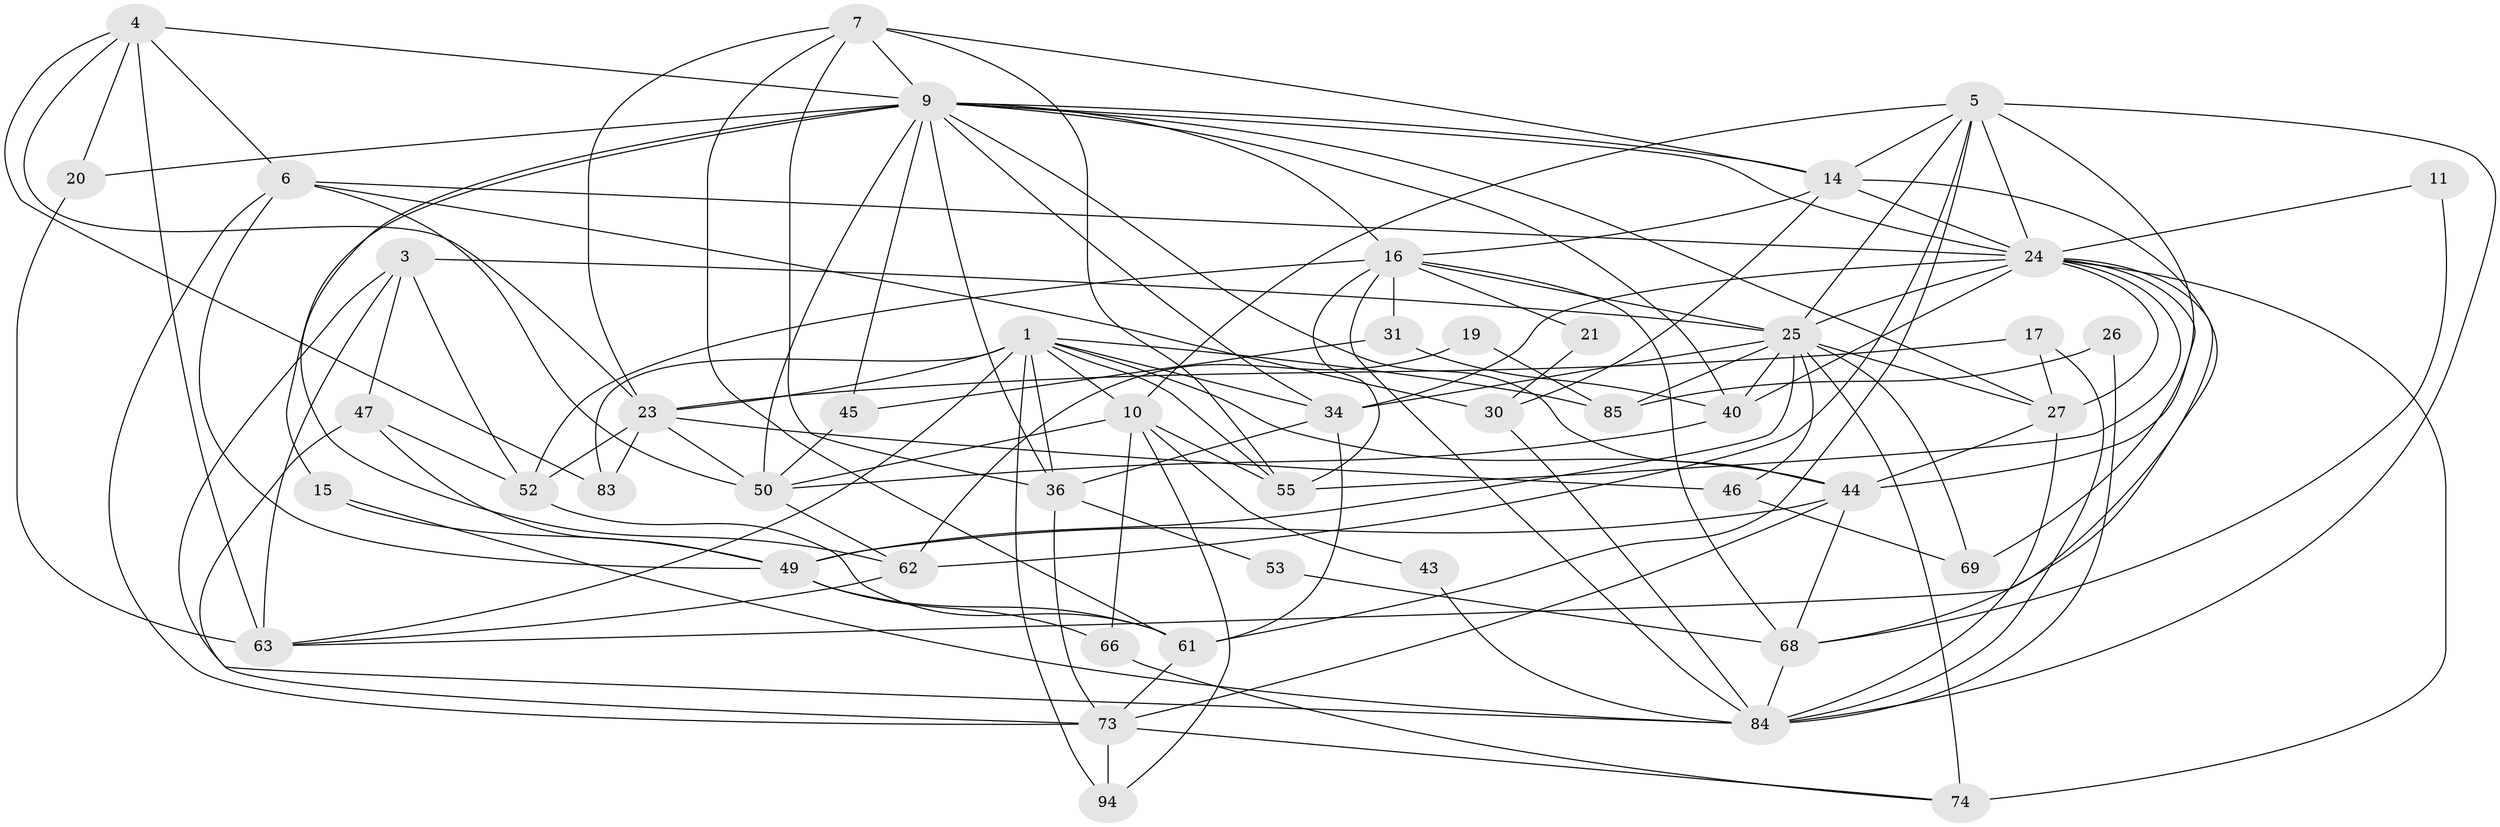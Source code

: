 // original degree distribution, {5: 0.21875, 4: 0.28125, 3: 0.20833333333333334, 2: 0.16666666666666666, 6: 0.0625, 8: 0.010416666666666666, 7: 0.052083333333333336}
// Generated by graph-tools (version 1.1) at 2025/14/03/09/25 04:14:55]
// undirected, 48 vertices, 132 edges
graph export_dot {
graph [start="1"]
  node [color=gray90,style=filled];
  1 [super="+2"];
  3 [super="+77+12"];
  4 [super="+48+13"];
  5 [super="+58+38"];
  6 [super="+29"];
  7 [super="+65"];
  9 [super="+22"];
  10 [super="+37"];
  11;
  14 [super="+71+18"];
  15;
  16 [super="+95+92"];
  17;
  19;
  20 [super="+35"];
  21;
  23 [super="+56+28"];
  24 [super="+39+79+60"];
  25 [super="+80+51+33"];
  26;
  27 [super="+67"];
  30 [super="+93"];
  31;
  34 [super="+41"];
  36 [super="+57"];
  40 [super="+76"];
  43;
  44 [super="+59"];
  45;
  46;
  47;
  49 [super="+81"];
  50 [super="+72+75+54"];
  52;
  53;
  55;
  61 [super="+89"];
  62;
  63 [super="+70"];
  66;
  68;
  69;
  73 [super="+78"];
  74;
  83;
  84 [super="+91"];
  85;
  94 [super="+96"];
  1 -- 55;
  1 -- 34;
  1 -- 44;
  1 -- 83;
  1 -- 85;
  1 -- 23 [weight=2];
  1 -- 94;
  1 -- 63;
  1 -- 36;
  1 -- 10;
  3 -- 63;
  3 -- 84;
  3 -- 47;
  3 -- 25;
  3 -- 52;
  4 -- 63 [weight=2];
  4 -- 9;
  4 -- 83;
  4 -- 23;
  4 -- 20;
  4 -- 6;
  5 -- 84;
  5 -- 24 [weight=3];
  5 -- 62;
  5 -- 44;
  5 -- 25;
  5 -- 61;
  5 -- 14 [weight=2];
  5 -- 10;
  6 -- 24;
  6 -- 49;
  6 -- 50 [weight=2];
  6 -- 73;
  6 -- 30;
  7 -- 61;
  7 -- 36;
  7 -- 55;
  7 -- 23;
  7 -- 9;
  7 -- 14;
  9 -- 34;
  9 -- 44;
  9 -- 45;
  9 -- 15;
  9 -- 16;
  9 -- 50;
  9 -- 20;
  9 -- 24;
  9 -- 62;
  9 -- 40;
  9 -- 14;
  9 -- 36;
  9 -- 27;
  10 -- 55;
  10 -- 66;
  10 -- 50;
  10 -- 43;
  10 -- 94;
  11 -- 68;
  11 -- 24;
  14 -- 30 [weight=2];
  14 -- 16;
  14 -- 24;
  14 -- 63;
  15 -- 49;
  15 -- 84;
  16 -- 55;
  16 -- 68;
  16 -- 52;
  16 -- 21;
  16 -- 31;
  16 -- 25;
  16 -- 84;
  17 -- 84;
  17 -- 23;
  17 -- 27;
  19 -- 62;
  19 -- 85;
  20 -- 63;
  21 -- 30;
  23 -- 52;
  23 -- 46;
  23 -- 83;
  23 -- 50;
  24 -- 55;
  24 -- 68;
  24 -- 74;
  24 -- 69;
  24 -- 25 [weight=2];
  24 -- 34;
  24 -- 40;
  24 -- 27;
  25 -- 34;
  25 -- 85;
  25 -- 69;
  25 -- 74;
  25 -- 27;
  25 -- 46;
  25 -- 49;
  25 -- 40;
  26 -- 85;
  26 -- 84;
  27 -- 84;
  27 -- 44;
  30 -- 84;
  31 -- 40;
  31 -- 45;
  34 -- 61;
  34 -- 36;
  36 -- 73;
  36 -- 53;
  40 -- 50;
  43 -- 84;
  44 -- 49;
  44 -- 68;
  44 -- 73;
  45 -- 50;
  46 -- 69;
  47 -- 49;
  47 -- 73;
  47 -- 52;
  49 -- 66;
  49 -- 61;
  50 -- 62;
  52 -- 61;
  53 -- 68;
  61 -- 73;
  62 -- 63;
  66 -- 74;
  68 -- 84;
  73 -- 74;
  73 -- 94;
}
